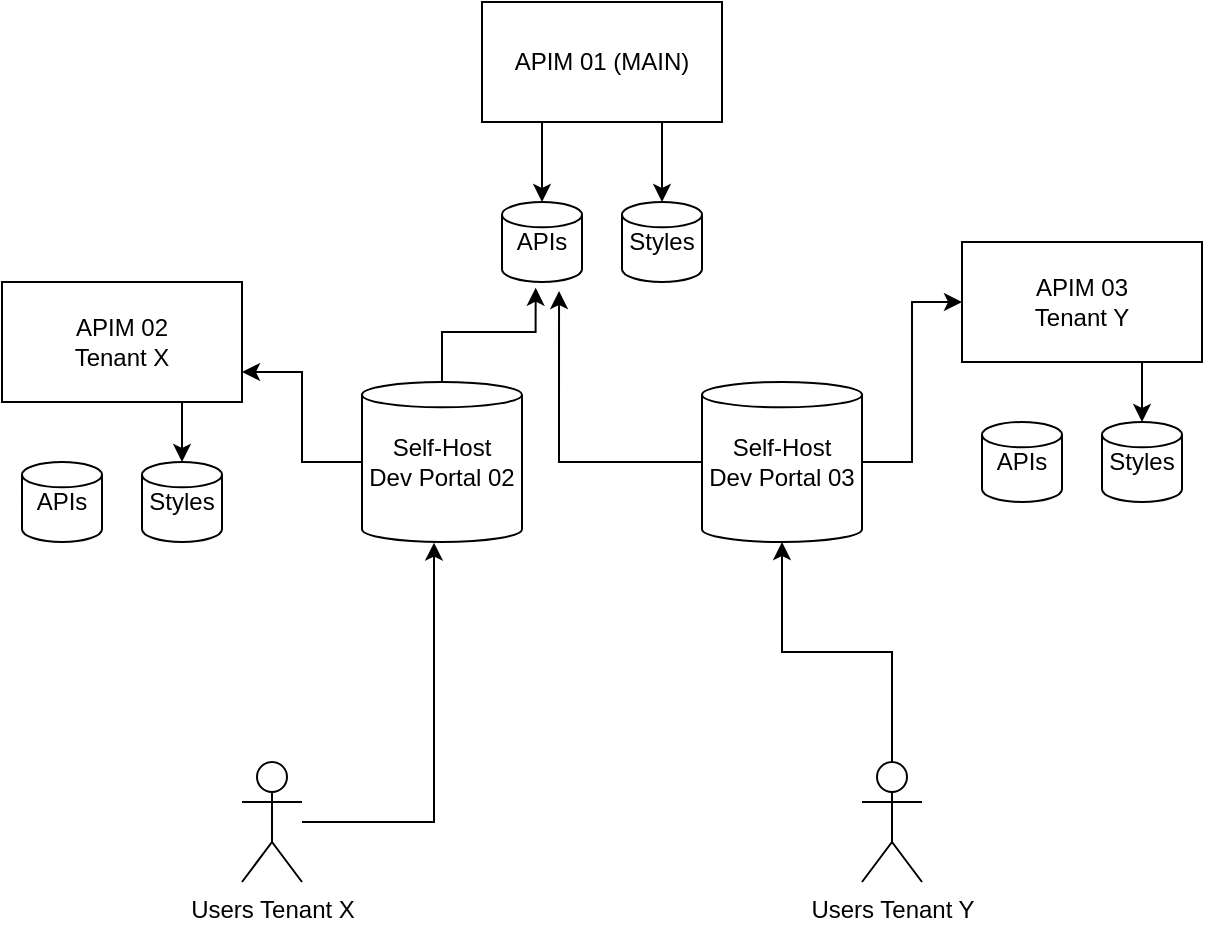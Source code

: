 <mxfile version="13.6.5">
    <diagram id="Kbb7u3uBPZuopkClQggT" name="Page-1">
        <mxGraphModel dx="640" dy="554" grid="1" gridSize="10" guides="1" tooltips="1" connect="1" arrows="1" fold="1" page="1" pageScale="1" pageWidth="850" pageHeight="1100" math="0" shadow="0">
            <root>
                <mxCell id="0"/>
                <mxCell id="1" parent="0"/>
                <mxCell id="11" style="edgeStyle=orthogonalEdgeStyle;rounded=0;orthogonalLoop=1;jettySize=auto;html=1;exitX=0.25;exitY=1;exitDx=0;exitDy=0;" edge="1" parent="1" source="2" target="6">
                    <mxGeometry relative="1" as="geometry"/>
                </mxCell>
                <mxCell id="12" style="edgeStyle=orthogonalEdgeStyle;rounded=0;orthogonalLoop=1;jettySize=auto;html=1;exitX=0.75;exitY=1;exitDx=0;exitDy=0;" edge="1" parent="1" source="2" target="5">
                    <mxGeometry relative="1" as="geometry"/>
                </mxCell>
                <mxCell id="2" value="APIM 01 (MAIN)" style="rounded=0;whiteSpace=wrap;html=1;" vertex="1" parent="1">
                    <mxGeometry x="340" y="80" width="120" height="60" as="geometry"/>
                </mxCell>
                <mxCell id="13" style="edgeStyle=orthogonalEdgeStyle;rounded=0;orthogonalLoop=1;jettySize=auto;html=1;exitX=0.75;exitY=1;exitDx=0;exitDy=0;" edge="1" parent="1" source="3" target="4">
                    <mxGeometry relative="1" as="geometry"/>
                </mxCell>
                <mxCell id="3" value="APIM 02&lt;br&gt;Tenant X" style="rounded=0;whiteSpace=wrap;html=1;" vertex="1" parent="1">
                    <mxGeometry x="100" y="220" width="120" height="60" as="geometry"/>
                </mxCell>
                <mxCell id="4" value="Styles" style="shape=cylinder2;whiteSpace=wrap;html=1;boundedLbl=1;backgroundOutline=1;size=6.336;" vertex="1" parent="1">
                    <mxGeometry x="170" y="310" width="40" height="40" as="geometry"/>
                </mxCell>
                <mxCell id="5" value="Styles" style="shape=cylinder2;whiteSpace=wrap;html=1;boundedLbl=1;backgroundOutline=1;size=6.336;" vertex="1" parent="1">
                    <mxGeometry x="410" y="180" width="40" height="40" as="geometry"/>
                </mxCell>
                <mxCell id="6" value="APIs" style="shape=cylinder2;whiteSpace=wrap;html=1;boundedLbl=1;backgroundOutline=1;size=6.336;" vertex="1" parent="1">
                    <mxGeometry x="350" y="180" width="40" height="40" as="geometry"/>
                </mxCell>
                <mxCell id="7" value="APIs" style="shape=cylinder2;whiteSpace=wrap;html=1;boundedLbl=1;backgroundOutline=1;size=6.336;" vertex="1" parent="1">
                    <mxGeometry x="110" y="310" width="40" height="40" as="geometry"/>
                </mxCell>
                <mxCell id="15" style="edgeStyle=orthogonalEdgeStyle;rounded=0;orthogonalLoop=1;jettySize=auto;html=1;entryX=1;entryY=0.75;entryDx=0;entryDy=0;" edge="1" parent="1" source="14" target="3">
                    <mxGeometry relative="1" as="geometry"/>
                </mxCell>
                <mxCell id="16" style="edgeStyle=orthogonalEdgeStyle;rounded=0;orthogonalLoop=1;jettySize=auto;html=1;entryX=0.421;entryY=1.071;entryDx=0;entryDy=0;entryPerimeter=0;" edge="1" parent="1" source="14" target="6">
                    <mxGeometry relative="1" as="geometry"/>
                </mxCell>
                <mxCell id="14" value="Self-Host&lt;br&gt;Dev Portal 02" style="shape=cylinder2;whiteSpace=wrap;html=1;boundedLbl=1;backgroundOutline=1;size=6.336;" vertex="1" parent="1">
                    <mxGeometry x="280" y="270" width="80" height="80" as="geometry"/>
                </mxCell>
                <mxCell id="22" style="edgeStyle=orthogonalEdgeStyle;rounded=0;orthogonalLoop=1;jettySize=auto;html=1;entryX=0;entryY=0.5;entryDx=0;entryDy=0;" edge="1" parent="1" source="17" target="19">
                    <mxGeometry relative="1" as="geometry"/>
                </mxCell>
                <mxCell id="23" style="edgeStyle=orthogonalEdgeStyle;rounded=0;orthogonalLoop=1;jettySize=auto;html=1;entryX=0.713;entryY=1.113;entryDx=0;entryDy=0;entryPerimeter=0;" edge="1" parent="1" source="17" target="6">
                    <mxGeometry relative="1" as="geometry"/>
                </mxCell>
                <mxCell id="17" value="Self-Host&lt;br&gt;Dev Portal 03" style="shape=cylinder2;whiteSpace=wrap;html=1;boundedLbl=1;backgroundOutline=1;size=6.336;" vertex="1" parent="1">
                    <mxGeometry x="450" y="270" width="80" height="80" as="geometry"/>
                </mxCell>
                <mxCell id="18" style="edgeStyle=orthogonalEdgeStyle;rounded=0;orthogonalLoop=1;jettySize=auto;html=1;exitX=0.75;exitY=1;exitDx=0;exitDy=0;" edge="1" parent="1" source="19" target="20">
                    <mxGeometry relative="1" as="geometry"/>
                </mxCell>
                <mxCell id="19" value="APIM 03&lt;br&gt;Tenant Y" style="rounded=0;whiteSpace=wrap;html=1;" vertex="1" parent="1">
                    <mxGeometry x="580" y="200" width="120" height="60" as="geometry"/>
                </mxCell>
                <mxCell id="20" value="Styles" style="shape=cylinder2;whiteSpace=wrap;html=1;boundedLbl=1;backgroundOutline=1;size=6.336;" vertex="1" parent="1">
                    <mxGeometry x="650" y="290" width="40" height="40" as="geometry"/>
                </mxCell>
                <mxCell id="21" value="APIs" style="shape=cylinder2;whiteSpace=wrap;html=1;boundedLbl=1;backgroundOutline=1;size=6.336;" vertex="1" parent="1">
                    <mxGeometry x="590" y="290" width="40" height="40" as="geometry"/>
                </mxCell>
                <mxCell id="25" style="edgeStyle=orthogonalEdgeStyle;rounded=0;orthogonalLoop=1;jettySize=auto;html=1;entryX=0.45;entryY=1.004;entryDx=0;entryDy=0;entryPerimeter=0;" edge="1" parent="1" source="24" target="14">
                    <mxGeometry relative="1" as="geometry"/>
                </mxCell>
                <mxCell id="24" value="Users Tenant X" style="shape=umlActor;verticalLabelPosition=bottom;verticalAlign=top;html=1;outlineConnect=0;" vertex="1" parent="1">
                    <mxGeometry x="220" y="460" width="30" height="60" as="geometry"/>
                </mxCell>
                <mxCell id="27" style="edgeStyle=orthogonalEdgeStyle;rounded=0;orthogonalLoop=1;jettySize=auto;html=1;" edge="1" parent="1" source="26" target="17">
                    <mxGeometry relative="1" as="geometry"/>
                </mxCell>
                <mxCell id="26" value="Users Tenant Y" style="shape=umlActor;verticalLabelPosition=bottom;verticalAlign=top;html=1;outlineConnect=0;" vertex="1" parent="1">
                    <mxGeometry x="530" y="460" width="30" height="60" as="geometry"/>
                </mxCell>
            </root>
        </mxGraphModel>
    </diagram>
</mxfile>